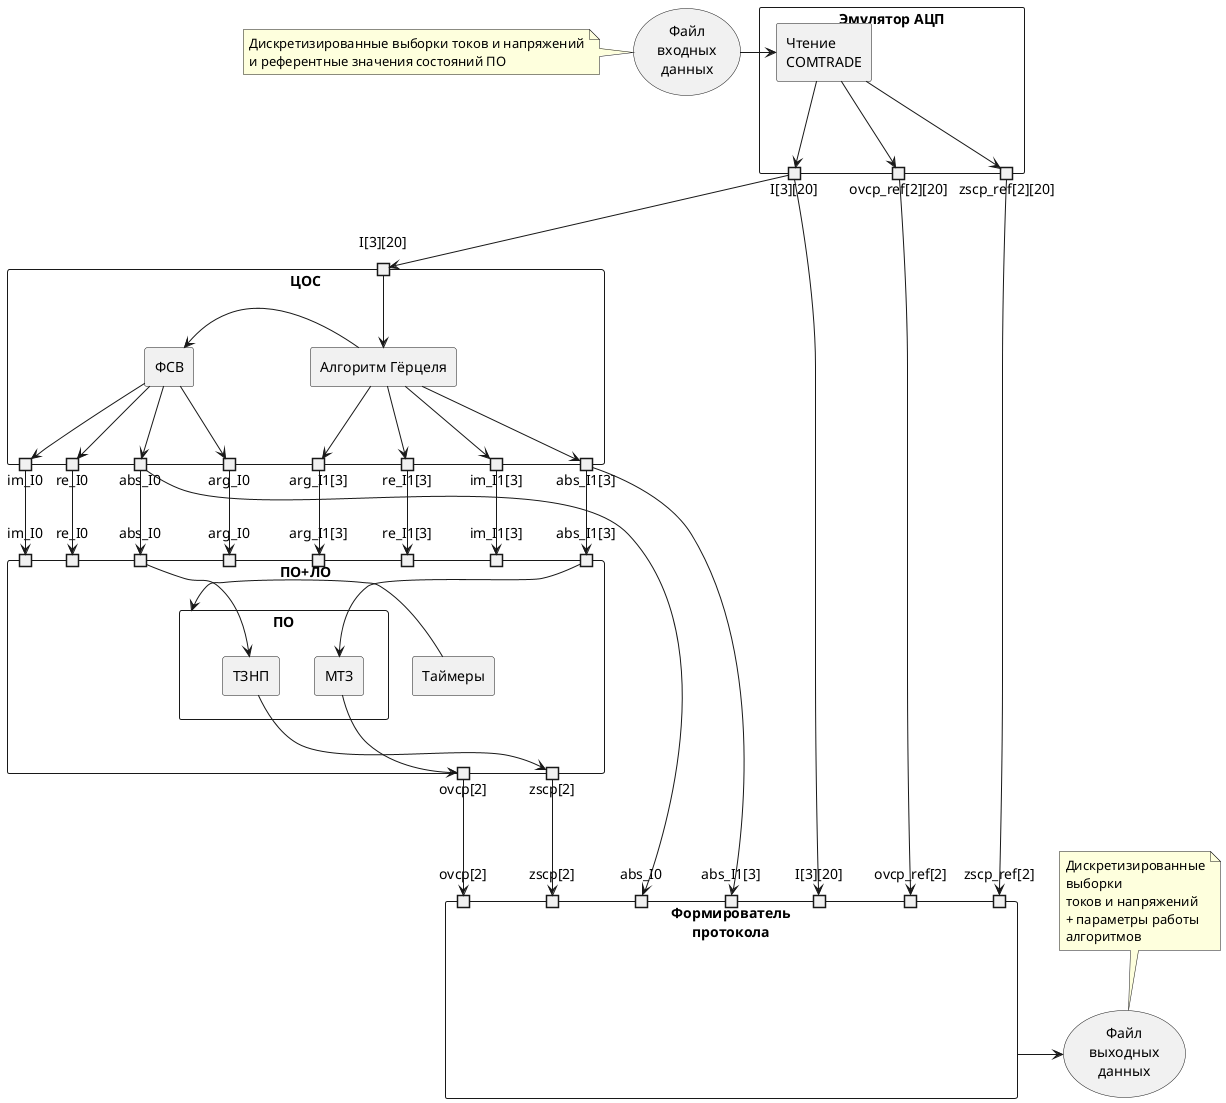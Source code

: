 @startuml alg_ex_advanced
skinparam BackgroundColor transparent
skinparam componentStyle rectangle
skinparam groupInheritance 2

note "Быстрые алгоритмы запускаются каждые 1/200 с" as N0 $remove

component "Эмулятор АЦП" as alg_0_ADC {
    component "Чтение \nCSV" as FileReader $remove
    component "Чтение \nCOMTRADE" as ComtradeDataReader
    component "Генерация режима" as Opmode $remove

    portout "I[3][20]"        as 0.out_val_I
    portout "ovcp_ref[2][20]" as 0.out_val_ovcp_ref
    portout "zscp_ref[2][20]" as 0.out_val_zscp_ref
}

ComtradeDataReader <-l- (Файл\nвходных\nданных)
note left of (Файл\nвходных\nданных) : Дискретизированные выборки токов и напряжений\nи референтные значения состояний ПО

0.out_val_I        <-- ComtradeDataReader
0.out_val_ovcp_ref <-- ComtradeDataReader
0.out_val_zscp_ref <-- ComtradeDataReader

component "ЦОС" as alg_1_DSP {
    component "Алгоритм Гёрцеля" as hoertzel
    component "ФСВ" as compv

    portin  "I[3][20]"    as 1.in_val_I

    portout "re_I1[3]"    as 1.out_val_re_I1
    portout "im_I1[3]"    as 1.out_val_im_I1
    portout "abs_I1[3]"   as 1.out_val_abs_I1
    portout "arg_I1[3]"   as 1.out_val_arg_I1
    portout "re_I0"       as 1.out_val_re_I0
    portout "im_I0"       as 1.out_val_im_I0
    portout "abs_I0"      as 1.out_val_abs_I0
    portout "arg_I0"      as 1.out_val_arg_I0
}

1.in_val_I <-u- 0.out_val_I

hoertzel <-- 1.in_val_I

compv <-r- hoertzel

1.out_val_re_I1  <-- hoertzel
1.out_val_im_I1  <-- hoertzel
1.out_val_abs_I1 <-- hoertzel
1.out_val_arg_I1 <-- hoertzel
1.out_val_re_I0  <-- compv
1.out_val_im_I0  <-- compv
1.out_val_abs_I0 <-- compv
1.out_val_arg_I0 <-- compv

component "ПО+ЛО" as alg_2_triggers {
    component "Таймеры" as Timers
    component "ПО" as StartingElements {
        component "МТЗ" as OvercurrentProtection
        component "ТЗНП" as ZSCurrentProtection
    }

    portin  "re_I1[3]"    as 2.in_val_re_I1
    portin  "im_I1[3]"    as 2.in_val_im_I1
    portin  "abs_I1[3]"   as 2.in_val_abs_I1
    portin  "arg_I1[3]"   as 2.in_val_arg_I1
    portin  "re_I0"       as 2.in_val_re_I0
    portin  "im_I0"       as 2.in_val_im_I0
    portin  "abs_I0"      as 2.in_val_abs_I0
    portin  "arg_I0"      as 2.in_val_arg_I0

    portout "ovcp[2]"     as 2.out_val_ovcp
    portout "zscp[2]"     as 2.out_val_zscp
}

2.in_val_re_I1  <-u- 1.out_val_re_I1 
2.in_val_im_I1  <-u- 1.out_val_im_I1 
2.in_val_abs_I1 <-u- 1.out_val_abs_I1
2.in_val_arg_I1 <-u- 1.out_val_arg_I1
2.in_val_re_I0  <-u- 1.out_val_re_I0 
2.in_val_im_I0  <-u- 1.out_val_im_I0 
2.in_val_abs_I0 <-u- 1.out_val_abs_I0
2.in_val_arg_I0 <-u- 1.out_val_arg_I0

StartingElements <-l- Timers

OvercurrentProtection <-- 2.in_val_abs_I1
ZSCurrentProtection <-- 2.in_val_abs_I0

2.out_val_ovcp <-- OvercurrentProtection
2.out_val_zscp <-- ZSCurrentProtection

component "Формирователь\nпротокола" as alg_3_log {
    portin  "I[3][20]"      as 3.in_val_I
    portin  "abs_I1[3]"     as 3.in_val_abs_I1
    portin  "abs_I0"        as 3.in_val_abs_I0
    portin  "ovcp[2]"       as 3.in_val_ovcp
    portin  "ovcp_ref[2]"   as 3.in_val_ovcp_ref
    portin  "zscp[2]"       as 3.in_val_zscp
    portin  "zscp_ref[2]"   as 3.in_val_zscp_ref
}

3.in_val_I        <-u- 0.out_val_I       
3.in_val_abs_I1   <-u- 1.out_val_abs_I1  
3.in_val_abs_I0   <-u- 1.out_val_abs_I0  
3.in_val_ovcp     <-u- 2.out_val_ovcp    
3.in_val_ovcp_ref <-u- 0.out_val_ovcp_ref
3.in_val_zscp     <-u- 2.out_val_zscp    
3.in_val_zscp_ref <-u- 0.out_val_zscp_ref

(Файл\nвыходных\nданных) <-l- alg_3_log
note top of (Файл\nвыходных\nданных) : Дискретизированные\nвыборки\nтоков и напряжений\n+ параметры работы\nалгоритмов

remove $remove

@enduml